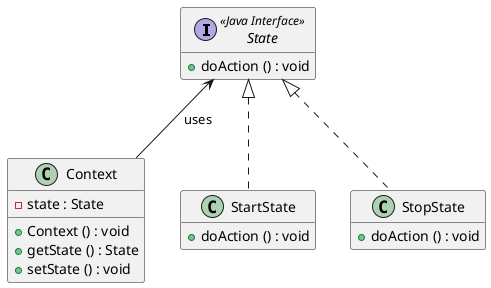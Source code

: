@startuml
'https://plantuml.com/class-diagram

interface State <<Java Interface>> {
    + doAction () : void
}
hide State members
show State methods

class Context {
    - state : State
    + Context () : void
    + getState () : State
    + setState () : void
}


class StartState implements State {
    + doAction () : void
}
hide StartState members
show StartState methods


class StopState implements State {
    + doAction () : void
}
hide StopState members
show StopState methods

State <-- Context : uses



@enduml